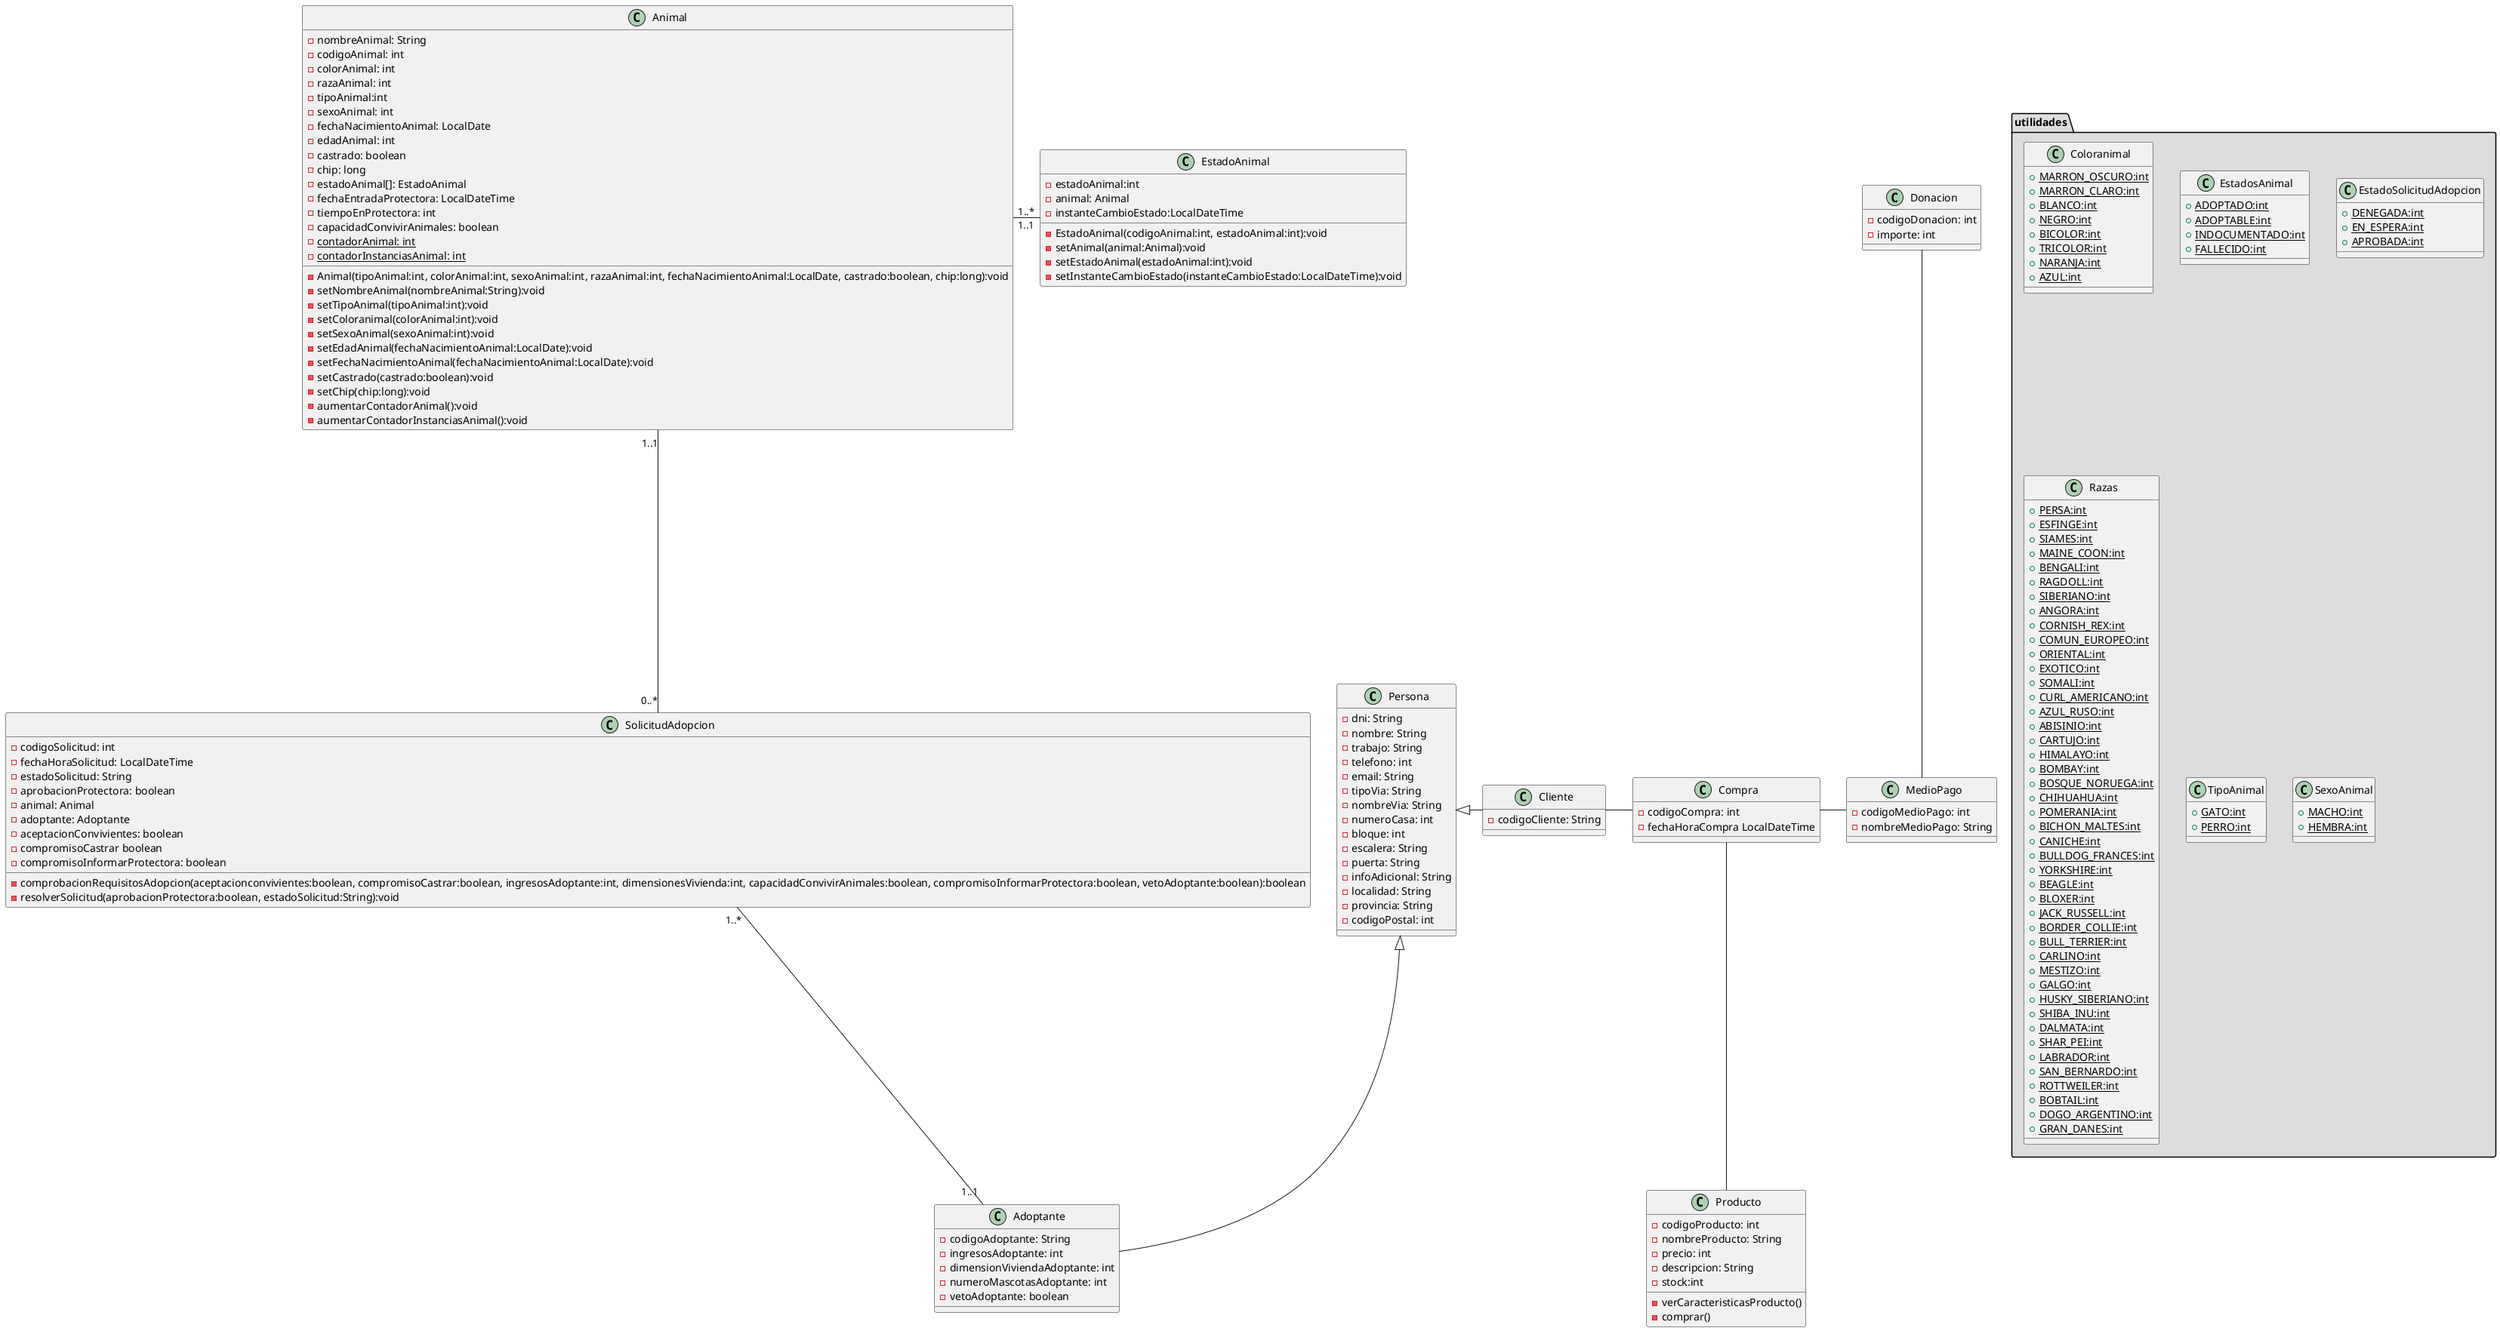 @startuml




Animal "1..*"-"1..1" EstadoAnimal
Animal "1..1"--"0..*" SolicitudAdopcion
SolicitudAdopcion "1..*"--"1..1" Adoptante
Persona <|-- Adoptante
Persona <|- Cliente
Cliente - Compra
Compra -- Producto
Compra - MedioPago
Donacion -- MedioPago

package "utilidades" #DDDDDD{
class Coloranimal{
   +{static}MARRON_OSCURO:int
   +{static}MARRON_CLARO:int
   +{static}BLANCO:int
   +{static}NEGRO:int
   +{static}BICOLOR:int
   +{static}TRICOLOR:int
   +{static}NARANJA:int
   +{static}AZUL:int
}
class EstadosAnimal{
    +{static}ADOPTADO:int
    +{static}ADOPTABLE:int
    +{static}INDOCUMENTADO:int
    +{static}FALLECIDO:int
}
class EstadoSolicitudAdopcion{
    +{static}DENEGADA:int
    +{static}EN_ESPERA:int
    +{static}APROBADA:int
}
class Razas{
    +{static}PERSA:int
	+{static}ESFINGE:int
	+{static}SIAMES:int
	+{static}MAINE_COON:int
	+{static}BENGALI:int
	+{static}RAGDOLL:int
	+{static}SIBERIANO:int
	+{static}ANGORA:int
	+{static}CORNISH_REX:int
	+{static}COMUN_EUROPEO:int
	+{static}ORIENTAL:int
	+{static}EXOTICO:int
	+{static}SOMALI:int
	+{static}CURL_AMERICANO:int
	+{static}AZUL_RUSO:int
	+{static}ABISINIO:int
	+{static}CARTUJO:int
	+{static}HIMALAYO:int
	+{static}BOMBAY:int
	+{static}BOSQUE_NORUEGA:int
	+{static}CHIHUAHUA:int
	+{static}POMERANIA:int
	+{static}BICHON_MALTES:int
	+{static}CANICHE:int
	+{static}BULLDOG_FRANCES:int
	+{static}YORKSHIRE:int
	+{static}BEAGLE:int
	+{static}BLOXER:int
	+{static}JACK_RUSSELL:int
	+{static}BORDER_COLLIE:int
	+{static}BULL_TERRIER:int
	+{static}CARLINO:int
	+{static}MESTIZO:int
	+{static}GALGO:int
	+{static}HUSKY_SIBERIANO:int
	+{static}SHIBA_INU:int
	+{static}DALMATA:int
	+{static}SHAR_PEI:int
	+{static}LABRADOR:int
	+{static}SAN_BERNARDO:int
	+{static}ROTTWEILER:int
	+{static}BOBTAIL:int
	+{static}DOGO_ARGENTINO:int
	+{static}GRAN_DANES:int
}
class TipoAnimal{
   +{static}GATO:int
   +{static}PERRO:int
}
class SexoAnimal{
   +{static}MACHO:int
   +{static}HEMBRA:int
}
}
class Animal{
   -nombreAnimal: String
   -codigoAnimal: int
   -colorAnimal: int
   -razaAnimal: int
   -tipoAnimal:int
   -sexoAnimal: int
   -fechaNacimientoAnimal: LocalDate
   -edadAnimal: int
   -castrado: boolean
   -chip: long
   -estadoAnimal[]: EstadoAnimal
   -fechaEntradaProtectora: LocalDateTime
   -tiempoEnProtectora: int
   -capacidadConvivirAnimales: boolean
   -{static}contadorAnimal: int
   -{static}contadorInstanciasAnimal: int

   -Animal(tipoAnimal:int, colorAnimal:int, sexoAnimal:int, razaAnimal:int, fechaNacimientoAnimal:LocalDate, castrado:boolean, chip:long):void
   -setNombreAnimal(nombreAnimal:String):void
   -setTipoAnimal(tipoAnimal:int):void
   -setColoranimal(colorAnimal:int):void
   -setSexoAnimal(sexoAnimal:int):void
   -setEdadAnimal(fechaNacimientoAnimal:LocalDate):void
   -setFechaNacimientoAnimal(fechaNacimientoAnimal:LocalDate):void
   -setCastrado(castrado:boolean):void
   -setChip(chip:long):void
   -aumentarContadorAnimal():void
   -aumentarContadorInstanciasAnimal():void
}
class EstadoAnimal{
   -estadoAnimal:int
   -animal: Animal
   -instanteCambioEstado:LocalDateTime

   -EstadoAnimal(codigoAnimal:int, estadoAnimal:int):void
   -setAnimal(animal:Animal):void
   -setEstadoAnimal(estadoAnimal:int):void
   -setInstanteCambioEstado(instanteCambioEstado:LocalDateTime):void
}
class SolicitudAdopcion{
   -codigoSolicitud: int
   -fechaHoraSolicitud: LocalDateTime
   -estadoSolicitud: String
   -aprobacionProtectora: boolean
   -animal: Animal
   -adoptante: Adoptante
   -aceptacionConvivientes: boolean
   -compromisoCastrar boolean
   -compromisoInformarProtectora: boolean


   -comprobacionRequisitosAdopcion(aceptacionconvivientes:boolean, compromisoCastrar:boolean, ingresosAdoptante:int, dimensionesVivienda:int, capacidadConvivirAnimales:boolean, compromisoInformarProtectora:boolean, vetoAdoptante:boolean):boolean
   -resolverSolicitud(aprobacionProtectora:boolean, estadoSolicitud:String):void
}
class Adoptante{
   -codigoAdoptante: String
   -ingresosAdoptante: int
   -dimensionViviendaAdoptante: int
   -numeroMascotasAdoptante: int
   -vetoAdoptante: boolean
}
class Persona{
   -dni: String
   -nombre: String
   -trabajo: String
   -telefono: int
   -email: String
   -tipoVia: String
   -nombreVia: String
   -numeroCasa: int
   -bloque: int
   -escalera: String
   -puerta: String
   -infoAdicional: String
   -localidad: String
   -provincia: String
   -codigoPostal: int
}
class Cliente{
   -codigoCliente: String
}
class Compra{
   -codigoCompra: int
   -fechaHoraCompra LocalDateTime
}
class Producto{
   -codigoProducto: int
   -nombreProducto: String
   -precio: int
   -descripcion: String
   -stock:int
   -verCaracteristicasProducto()
   -comprar()
}
class MedioPago{
   -codigoMedioPago: int
   -nombreMedioPago: String
}
class Donacion{
   -codigoDonacion: int
   -importe: int
}


@enduml
